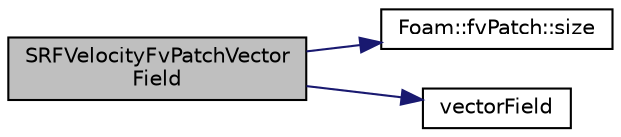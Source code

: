 digraph "SRFVelocityFvPatchVectorField"
{
  bgcolor="transparent";
  edge [fontname="Helvetica",fontsize="10",labelfontname="Helvetica",labelfontsize="10"];
  node [fontname="Helvetica",fontsize="10",shape=record];
  rankdir="LR";
  Node1 [label="SRFVelocityFvPatchVector\lField",height=0.2,width=0.4,color="black", fillcolor="grey75", style="filled", fontcolor="black"];
  Node1 -> Node2 [color="midnightblue",fontsize="10",style="solid",fontname="Helvetica"];
  Node2 [label="Foam::fvPatch::size",height=0.2,width=0.4,color="black",URL="$a00877.html#aefe0792b5b0175e6022a92a906fdf053",tooltip="Return size. "];
  Node1 -> Node3 [color="midnightblue",fontsize="10",style="solid",fontname="Helvetica"];
  Node3 [label="vectorField",height=0.2,width=0.4,color="black",URL="$a04274.html#a26449ea948f1206dbb29e1bc6e5c7c64"];
}
